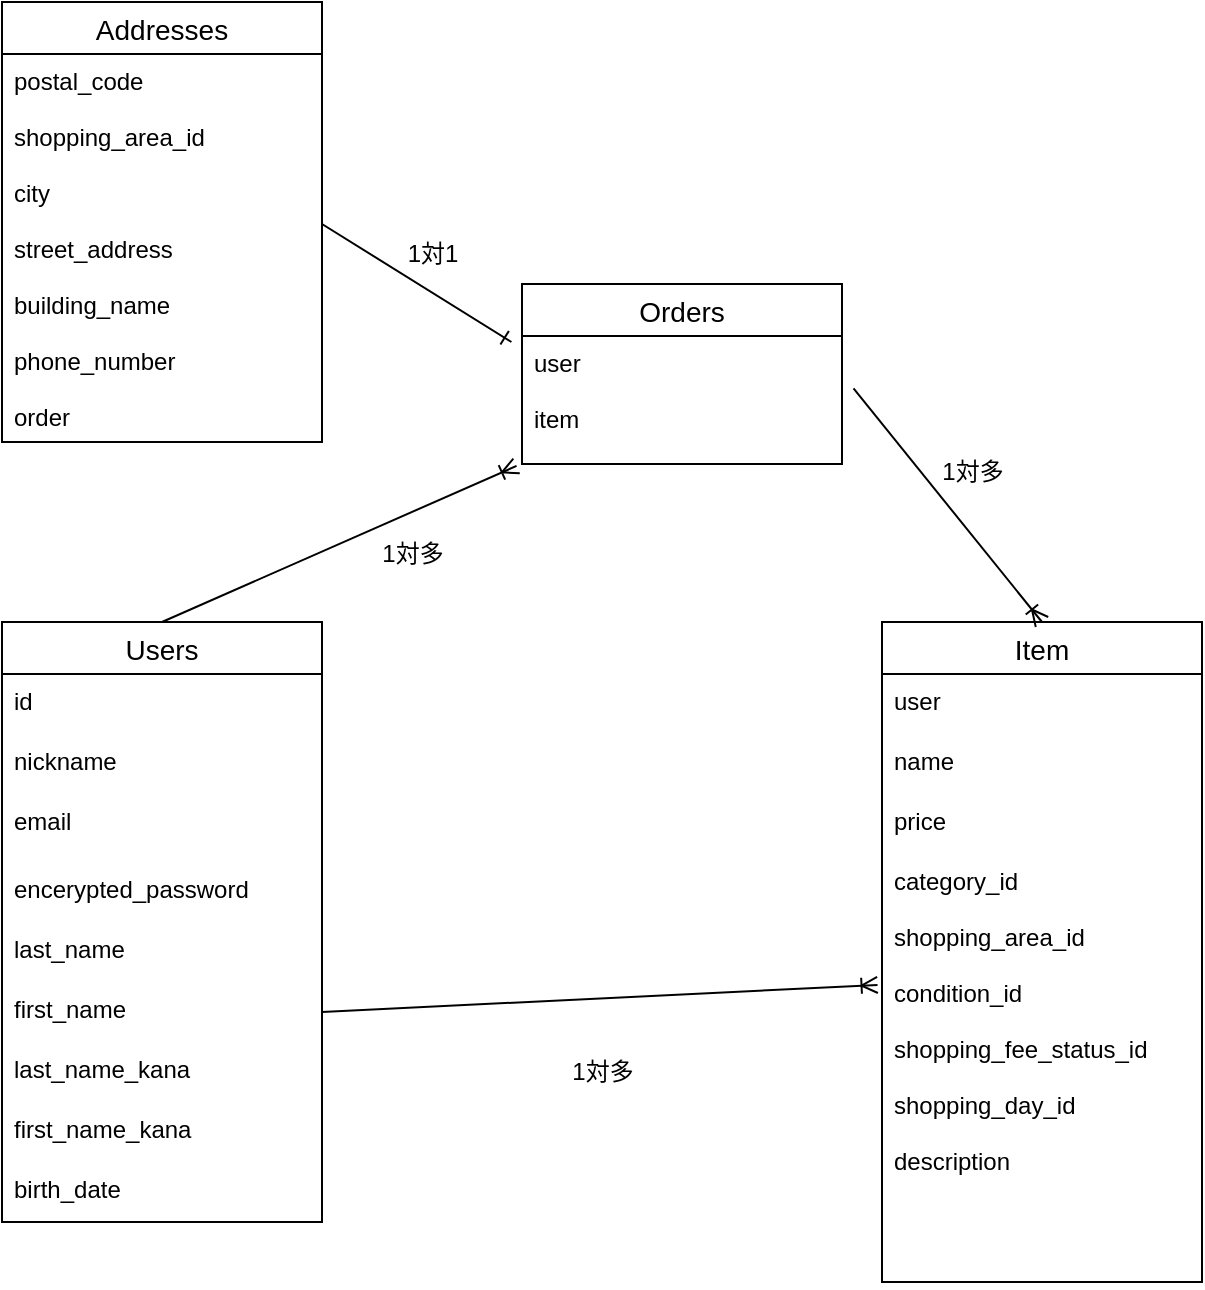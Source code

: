 <mxfile>
    <diagram id="9uJSoQO5eA_oCjiuqBVt" name="ページ1">
        <mxGraphModel dx="333" dy="749" grid="1" gridSize="10" guides="1" tooltips="1" connect="1" arrows="1" fold="1" page="1" pageScale="1" pageWidth="827" pageHeight="1169" math="0" shadow="0">
            <root>
                <mxCell id="0"/>
                <mxCell id="1" parent="0"/>
                <mxCell id="42" value="Users" style="swimlane;fontStyle=0;childLayout=stackLayout;horizontal=1;startSize=26;horizontalStack=0;resizeParent=1;resizeParentMax=0;resizeLast=0;collapsible=1;marginBottom=0;align=center;fontSize=14;" vertex="1" parent="1">
                    <mxGeometry x="100" y="359" width="160" height="300" as="geometry"/>
                </mxCell>
                <mxCell id="43" value="id" style="text;strokeColor=none;fillColor=none;spacingLeft=4;spacingRight=4;overflow=hidden;rotatable=0;points=[[0,0.5],[1,0.5]];portConstraint=eastwest;fontSize=12;" vertex="1" parent="42">
                    <mxGeometry y="26" width="160" height="30" as="geometry"/>
                </mxCell>
                <mxCell id="59" value="nickname" style="text;strokeColor=none;fillColor=none;spacingLeft=4;spacingRight=4;overflow=hidden;rotatable=0;points=[[0,0.5],[1,0.5]];portConstraint=eastwest;fontSize=12;" vertex="1" parent="42">
                    <mxGeometry y="56" width="160" height="244" as="geometry"/>
                </mxCell>
                <mxCell id="46" value="Item" style="swimlane;fontStyle=0;childLayout=stackLayout;horizontal=1;startSize=26;horizontalStack=0;resizeParent=1;resizeParentMax=0;resizeLast=0;collapsible=1;marginBottom=0;align=center;fontSize=14;" vertex="1" parent="1">
                    <mxGeometry x="540" y="359" width="160" height="330" as="geometry"/>
                </mxCell>
                <mxCell id="47" value="user" style="text;strokeColor=none;fillColor=none;spacingLeft=4;spacingRight=4;overflow=hidden;rotatable=0;points=[[0,0.5],[1,0.5]];portConstraint=eastwest;fontSize=12;" vertex="1" parent="46">
                    <mxGeometry y="26" width="160" height="30" as="geometry"/>
                </mxCell>
                <mxCell id="48" value="name" style="text;strokeColor=none;fillColor=none;spacingLeft=4;spacingRight=4;overflow=hidden;rotatable=0;points=[[0,0.5],[1,0.5]];portConstraint=eastwest;fontSize=12;" vertex="1" parent="46">
                    <mxGeometry y="56" width="160" height="30" as="geometry"/>
                </mxCell>
                <mxCell id="87" value="price" style="text;strokeColor=none;fillColor=none;spacingLeft=4;spacingRight=4;overflow=hidden;rotatable=0;points=[[0,0.5],[1,0.5]];portConstraint=eastwest;fontSize=12;" vertex="1" parent="46">
                    <mxGeometry y="86" width="160" height="30" as="geometry"/>
                </mxCell>
                <mxCell id="49" value="category_id&#10;&#10;shopping_area_id&#10;&#10;condition_id&#10;&#10;shopping_fee_status_id&#10;&#10;shopping_day_id&#10;&#10;description&#10;" style="text;strokeColor=none;fillColor=none;spacingLeft=4;spacingRight=4;overflow=hidden;rotatable=0;points=[[0,0.5],[1,0.5]];portConstraint=eastwest;fontSize=12;" vertex="1" parent="46">
                    <mxGeometry y="116" width="160" height="214" as="geometry"/>
                </mxCell>
                <mxCell id="50" value="Orders" style="swimlane;fontStyle=0;childLayout=stackLayout;horizontal=1;startSize=26;horizontalStack=0;resizeParent=1;resizeParentMax=0;resizeLast=0;collapsible=1;marginBottom=0;align=center;fontSize=14;" vertex="1" parent="1">
                    <mxGeometry x="360" y="190" width="160" height="90" as="geometry"/>
                </mxCell>
                <mxCell id="51" value="user&#10;&#10;item" style="text;strokeColor=none;fillColor=none;spacingLeft=4;spacingRight=4;overflow=hidden;rotatable=0;points=[[0,0.5],[1,0.5]];portConstraint=eastwest;fontSize=12;" vertex="1" parent="50">
                    <mxGeometry y="26" width="160" height="64" as="geometry"/>
                </mxCell>
                <mxCell id="55" style="edgeStyle=none;html=1;exitX=0.5;exitY=0;exitDx=0;exitDy=0;endArrow=ERoneToMany;endFill=0;entryX=-0.017;entryY=1.015;entryDx=0;entryDy=0;entryPerimeter=0;" edge="1" parent="1" source="42" target="51">
                    <mxGeometry relative="1" as="geometry">
                        <mxPoint x="260" y="245" as="sourcePoint"/>
                        <mxPoint x="320" y="284" as="targetPoint"/>
                        <Array as="points"/>
                    </mxGeometry>
                </mxCell>
                <mxCell id="56" style="edgeStyle=none;html=1;exitX=1.036;exitY=0.41;exitDx=0;exitDy=0;entryX=0.5;entryY=0;entryDx=0;entryDy=0;exitPerimeter=0;endArrow=ERoneToMany;endFill=0;" edge="1" parent="1" source="51" target="46">
                    <mxGeometry relative="1" as="geometry">
                        <mxPoint x="540" y="245" as="sourcePoint"/>
                        <mxPoint x="620" y="334" as="targetPoint"/>
                    </mxGeometry>
                </mxCell>
                <mxCell id="57" value="encerypted_password" style="text;strokeColor=none;fillColor=none;spacingLeft=4;spacingRight=4;overflow=hidden;rotatable=0;points=[[0,0.5],[1,0.5]];portConstraint=eastwest;fontSize=12;" vertex="1" parent="1">
                    <mxGeometry x="100" y="479" width="160" height="185" as="geometry"/>
                </mxCell>
                <mxCell id="62" value="email" style="text;strokeColor=none;fillColor=none;spacingLeft=4;spacingRight=4;overflow=hidden;rotatable=0;points=[[0,0.5],[1,0.5]];portConstraint=eastwest;fontSize=12;" vertex="1" parent="1">
                    <mxGeometry x="100" y="445" width="160" height="209" as="geometry"/>
                </mxCell>
                <mxCell id="78" value="last_name" style="text;strokeColor=none;fillColor=none;spacingLeft=4;spacingRight=4;overflow=hidden;rotatable=0;points=[[0,0.5],[1,0.5]];portConstraint=eastwest;fontSize=12;" vertex="1" parent="1">
                    <mxGeometry x="100" y="509" width="160" height="70" as="geometry"/>
                </mxCell>
                <mxCell id="79" value="first_name" style="text;strokeColor=none;fillColor=none;spacingLeft=4;spacingRight=4;overflow=hidden;rotatable=0;points=[[0,0.5],[1,0.5]];portConstraint=eastwest;fontSize=12;" vertex="1" parent="1">
                    <mxGeometry x="100" y="539" width="160" height="30" as="geometry"/>
                </mxCell>
                <mxCell id="80" value="last_name_kana" style="text;strokeColor=none;fillColor=none;spacingLeft=4;spacingRight=4;overflow=hidden;rotatable=0;points=[[0,0.5],[1,0.5]];portConstraint=eastwest;fontSize=12;" vertex="1" parent="1">
                    <mxGeometry x="100" y="569" width="160" height="30" as="geometry"/>
                </mxCell>
                <mxCell id="81" value="first_name_kana" style="text;strokeColor=none;fillColor=none;spacingLeft=4;spacingRight=4;overflow=hidden;rotatable=0;points=[[0,0.5],[1,0.5]];portConstraint=eastwest;fontSize=12;" vertex="1" parent="1">
                    <mxGeometry x="100" y="599" width="160" height="30" as="geometry"/>
                </mxCell>
                <mxCell id="82" value="birth_date" style="text;strokeColor=none;fillColor=none;spacingLeft=4;spacingRight=4;overflow=hidden;rotatable=0;points=[[0,0.5],[1,0.5]];portConstraint=eastwest;fontSize=12;" vertex="1" parent="1">
                    <mxGeometry x="100" y="629" width="160" height="30" as="geometry"/>
                </mxCell>
                <mxCell id="88" style="edgeStyle=none;html=1;exitX=1;exitY=0.5;exitDx=0;exitDy=0;entryX=-0.014;entryY=0.306;entryDx=0;entryDy=0;entryPerimeter=0;endArrow=ERoneToMany;endFill=0;" edge="1" parent="1" source="79" target="49">
                    <mxGeometry relative="1" as="geometry">
                        <mxPoint x="260" y="514" as="sourcePoint"/>
                        <mxPoint x="530" y="554" as="targetPoint"/>
                    </mxGeometry>
                </mxCell>
                <mxCell id="90" value="1対多" style="text;html=1;align=center;verticalAlign=middle;resizable=0;points=[];autosize=1;strokeColor=none;fillColor=none;" vertex="1" parent="1">
                    <mxGeometry x="280" y="310" width="50" height="30" as="geometry"/>
                </mxCell>
                <mxCell id="91" value="1対多" style="text;html=1;align=center;verticalAlign=middle;resizable=0;points=[];autosize=1;strokeColor=none;fillColor=none;" vertex="1" parent="1">
                    <mxGeometry x="560" y="269" width="50" height="30" as="geometry"/>
                </mxCell>
                <mxCell id="92" value="1対多" style="text;html=1;align=center;verticalAlign=middle;resizable=0;points=[];autosize=1;strokeColor=none;fillColor=none;" vertex="1" parent="1">
                    <mxGeometry x="375" y="569" width="50" height="30" as="geometry"/>
                </mxCell>
                <mxCell id="93" value="Addresses" style="swimlane;fontStyle=0;childLayout=stackLayout;horizontal=1;startSize=26;horizontalStack=0;resizeParent=1;resizeParentMax=0;resizeLast=0;collapsible=1;marginBottom=0;align=center;fontSize=14;" vertex="1" parent="1">
                    <mxGeometry x="100" y="49" width="160" height="220" as="geometry"/>
                </mxCell>
                <mxCell id="94" value="postal_code&#10;&#10;shopping_area_id&#10;&#10;city&#10;&#10;street_address&#10;&#10;building_name&#10;&#10;phone_number&#10;&#10;order" style="text;strokeColor=none;fillColor=none;spacingLeft=4;spacingRight=4;overflow=hidden;rotatable=0;points=[[0,0.5],[1,0.5]];portConstraint=eastwest;fontSize=12;" vertex="1" parent="93">
                    <mxGeometry y="26" width="160" height="194" as="geometry"/>
                </mxCell>
                <mxCell id="96" style="edgeStyle=none;html=1;exitX=1.036;exitY=0.41;exitDx=0;exitDy=0;entryX=-0.033;entryY=0.047;entryDx=0;entryDy=0;exitPerimeter=0;endArrow=ERone;endFill=0;entryPerimeter=0;" edge="1" parent="1" target="51">
                    <mxGeometry relative="1" as="geometry">
                        <mxPoint x="260" y="160" as="sourcePoint"/>
                        <mxPoint x="354.24" y="256.26" as="targetPoint"/>
                    </mxGeometry>
                </mxCell>
                <mxCell id="97" value="1対1" style="text;html=1;align=center;verticalAlign=middle;resizable=0;points=[];autosize=1;strokeColor=none;fillColor=none;" vertex="1" parent="1">
                    <mxGeometry x="290" y="160" width="50" height="30" as="geometry"/>
                </mxCell>
            </root>
        </mxGraphModel>
    </diagram>
</mxfile>